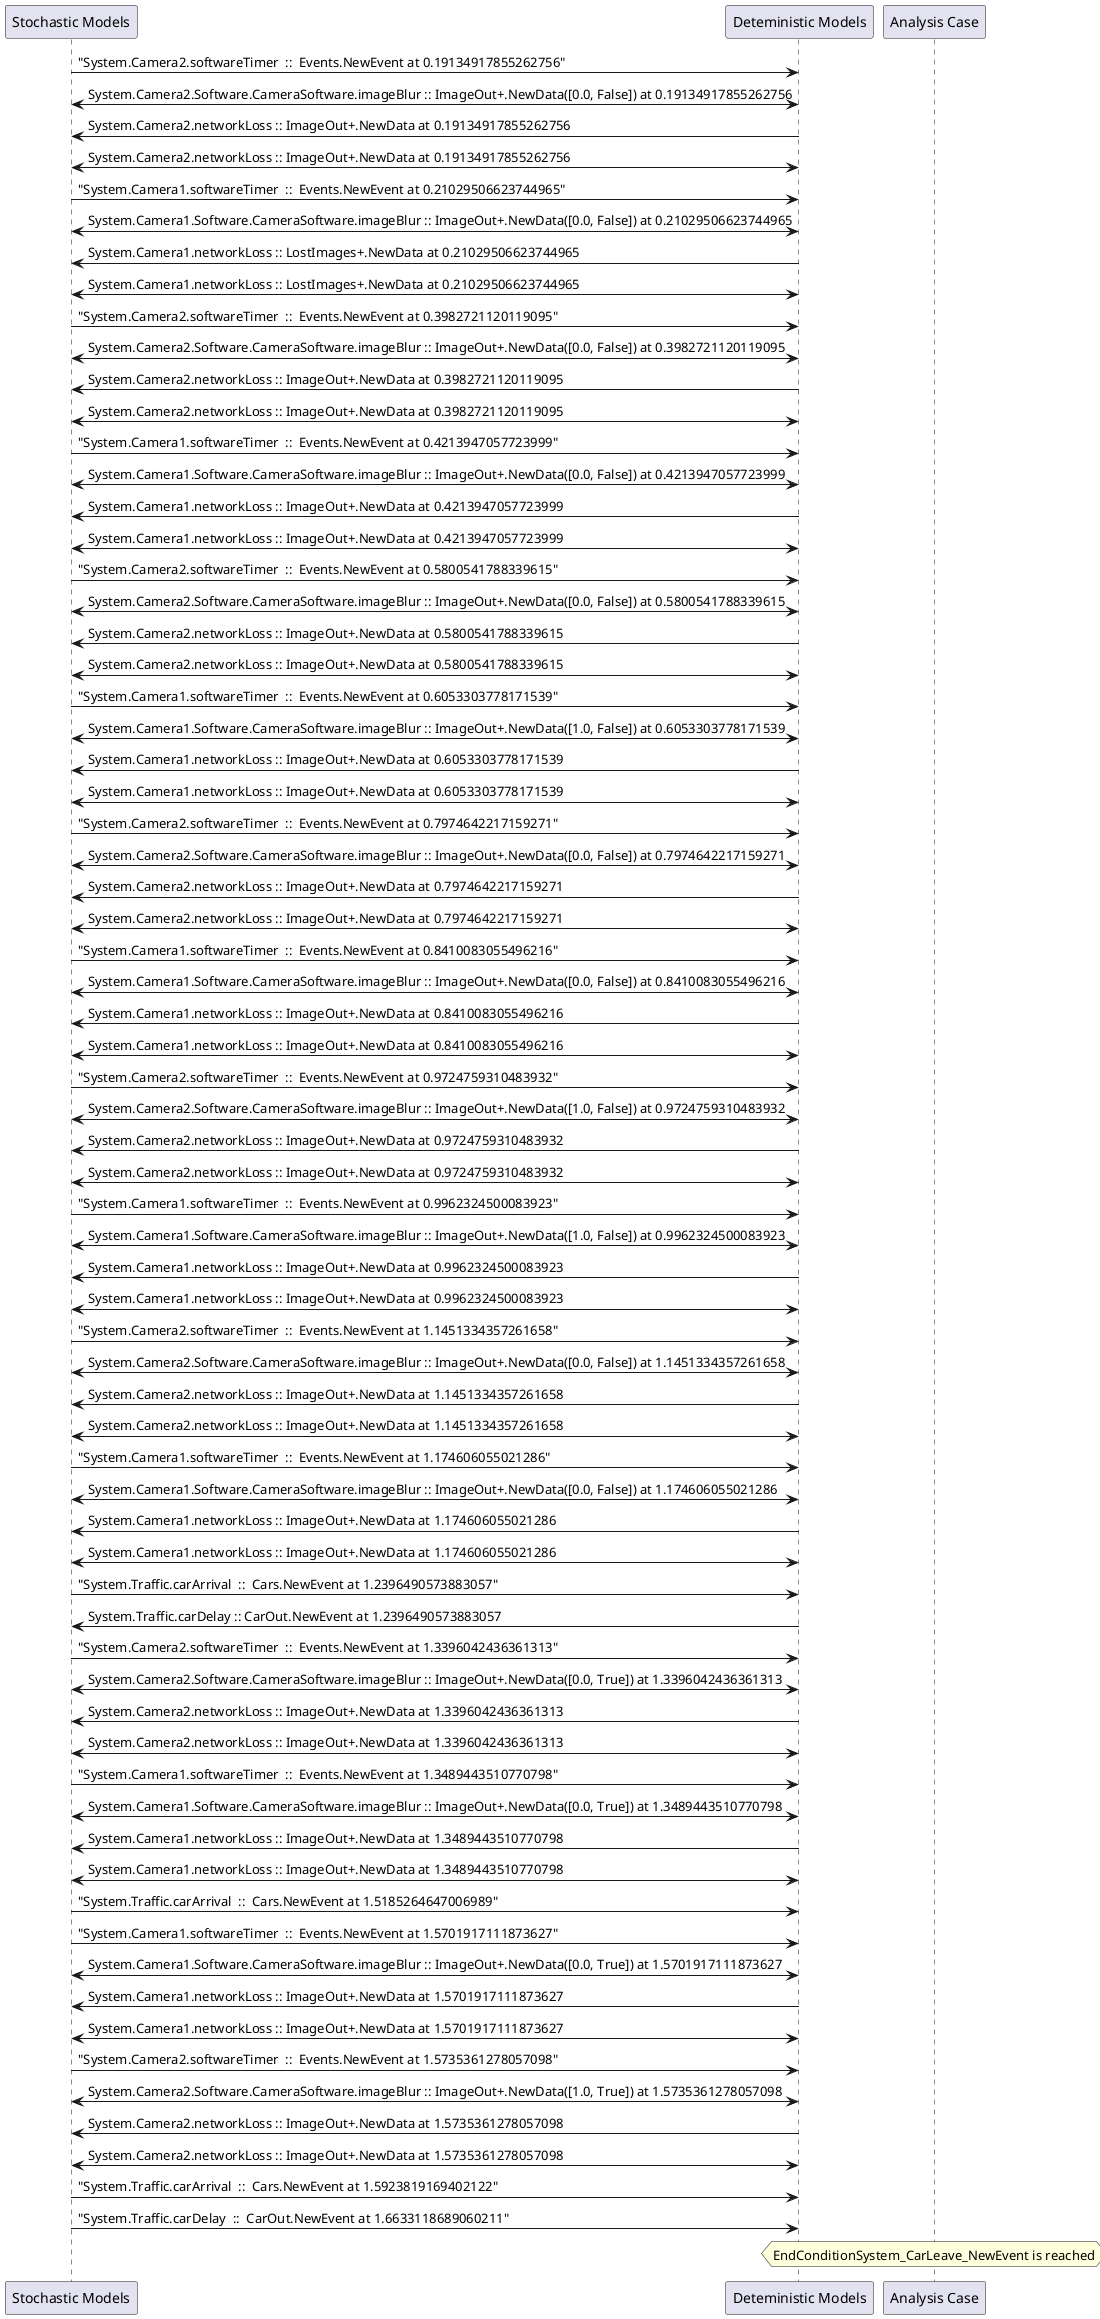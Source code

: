 
	@startuml
	participant "Stochastic Models" as stochmodel
	participant "Deteministic Models" as detmodel
	participant "Analysis Case" as analysis
	{18595_stop} stochmodel -> detmodel : "System.Camera2.softwareTimer  ::  Events.NewEvent at 0.19134917855262756"
detmodel <-> stochmodel : System.Camera2.Software.CameraSoftware.imageBlur :: ImageOut+.NewData([0.0, False]) at 0.19134917855262756
detmodel -> stochmodel : System.Camera2.networkLoss :: ImageOut+.NewData at 0.19134917855262756
detmodel <-> stochmodel : System.Camera2.networkLoss :: ImageOut+.NewData at 0.19134917855262756
{18579_stop} stochmodel -> detmodel : "System.Camera1.softwareTimer  ::  Events.NewEvent at 0.21029506623744965"
detmodel <-> stochmodel : System.Camera1.Software.CameraSoftware.imageBlur :: ImageOut+.NewData([0.0, False]) at 0.21029506623744965
detmodel -> stochmodel : System.Camera1.networkLoss :: LostImages+.NewData at 0.21029506623744965
detmodel <-> stochmodel : System.Camera1.networkLoss :: LostImages+.NewData at 0.21029506623744965
{18596_stop} stochmodel -> detmodel : "System.Camera2.softwareTimer  ::  Events.NewEvent at 0.3982721120119095"
detmodel <-> stochmodel : System.Camera2.Software.CameraSoftware.imageBlur :: ImageOut+.NewData([0.0, False]) at 0.3982721120119095
detmodel -> stochmodel : System.Camera2.networkLoss :: ImageOut+.NewData at 0.3982721120119095
detmodel <-> stochmodel : System.Camera2.networkLoss :: ImageOut+.NewData at 0.3982721120119095
{18580_stop} stochmodel -> detmodel : "System.Camera1.softwareTimer  ::  Events.NewEvent at 0.4213947057723999"
detmodel <-> stochmodel : System.Camera1.Software.CameraSoftware.imageBlur :: ImageOut+.NewData([0.0, False]) at 0.4213947057723999
detmodel -> stochmodel : System.Camera1.networkLoss :: ImageOut+.NewData at 0.4213947057723999
detmodel <-> stochmodel : System.Camera1.networkLoss :: ImageOut+.NewData at 0.4213947057723999
{18597_stop} stochmodel -> detmodel : "System.Camera2.softwareTimer  ::  Events.NewEvent at 0.5800541788339615"
detmodel <-> stochmodel : System.Camera2.Software.CameraSoftware.imageBlur :: ImageOut+.NewData([0.0, False]) at 0.5800541788339615
detmodel -> stochmodel : System.Camera2.networkLoss :: ImageOut+.NewData at 0.5800541788339615
detmodel <-> stochmodel : System.Camera2.networkLoss :: ImageOut+.NewData at 0.5800541788339615
{18581_stop} stochmodel -> detmodel : "System.Camera1.softwareTimer  ::  Events.NewEvent at 0.6053303778171539"
detmodel <-> stochmodel : System.Camera1.Software.CameraSoftware.imageBlur :: ImageOut+.NewData([1.0, False]) at 0.6053303778171539
detmodel -> stochmodel : System.Camera1.networkLoss :: ImageOut+.NewData at 0.6053303778171539
detmodel <-> stochmodel : System.Camera1.networkLoss :: ImageOut+.NewData at 0.6053303778171539
{18598_stop} stochmodel -> detmodel : "System.Camera2.softwareTimer  ::  Events.NewEvent at 0.7974642217159271"
detmodel <-> stochmodel : System.Camera2.Software.CameraSoftware.imageBlur :: ImageOut+.NewData([0.0, False]) at 0.7974642217159271
detmodel -> stochmodel : System.Camera2.networkLoss :: ImageOut+.NewData at 0.7974642217159271
detmodel <-> stochmodel : System.Camera2.networkLoss :: ImageOut+.NewData at 0.7974642217159271
{18582_stop} stochmodel -> detmodel : "System.Camera1.softwareTimer  ::  Events.NewEvent at 0.8410083055496216"
detmodel <-> stochmodel : System.Camera1.Software.CameraSoftware.imageBlur :: ImageOut+.NewData([0.0, False]) at 0.8410083055496216
detmodel -> stochmodel : System.Camera1.networkLoss :: ImageOut+.NewData at 0.8410083055496216
detmodel <-> stochmodel : System.Camera1.networkLoss :: ImageOut+.NewData at 0.8410083055496216
{18599_stop} stochmodel -> detmodel : "System.Camera2.softwareTimer  ::  Events.NewEvent at 0.9724759310483932"
detmodel <-> stochmodel : System.Camera2.Software.CameraSoftware.imageBlur :: ImageOut+.NewData([1.0, False]) at 0.9724759310483932
detmodel -> stochmodel : System.Camera2.networkLoss :: ImageOut+.NewData at 0.9724759310483932
detmodel <-> stochmodel : System.Camera2.networkLoss :: ImageOut+.NewData at 0.9724759310483932
{18583_stop} stochmodel -> detmodel : "System.Camera1.softwareTimer  ::  Events.NewEvent at 0.9962324500083923"
detmodel <-> stochmodel : System.Camera1.Software.CameraSoftware.imageBlur :: ImageOut+.NewData([1.0, False]) at 0.9962324500083923
detmodel -> stochmodel : System.Camera1.networkLoss :: ImageOut+.NewData at 0.9962324500083923
detmodel <-> stochmodel : System.Camera1.networkLoss :: ImageOut+.NewData at 0.9962324500083923
{18600_stop} stochmodel -> detmodel : "System.Camera2.softwareTimer  ::  Events.NewEvent at 1.1451334357261658"
detmodel <-> stochmodel : System.Camera2.Software.CameraSoftware.imageBlur :: ImageOut+.NewData([0.0, False]) at 1.1451334357261658
detmodel -> stochmodel : System.Camera2.networkLoss :: ImageOut+.NewData at 1.1451334357261658
detmodel <-> stochmodel : System.Camera2.networkLoss :: ImageOut+.NewData at 1.1451334357261658
{18584_stop} stochmodel -> detmodel : "System.Camera1.softwareTimer  ::  Events.NewEvent at 1.174606055021286"
detmodel <-> stochmodel : System.Camera1.Software.CameraSoftware.imageBlur :: ImageOut+.NewData([0.0, False]) at 1.174606055021286
detmodel -> stochmodel : System.Camera1.networkLoss :: ImageOut+.NewData at 1.174606055021286
detmodel <-> stochmodel : System.Camera1.networkLoss :: ImageOut+.NewData at 1.174606055021286
{18610_stop} stochmodel -> detmodel : "System.Traffic.carArrival  ::  Cars.NewEvent at 1.2396490573883057"
{18618_start} detmodel -> stochmodel : System.Traffic.carDelay :: CarOut.NewEvent at 1.2396490573883057
{18601_stop} stochmodel -> detmodel : "System.Camera2.softwareTimer  ::  Events.NewEvent at 1.3396042436361313"
detmodel <-> stochmodel : System.Camera2.Software.CameraSoftware.imageBlur :: ImageOut+.NewData([0.0, True]) at 1.3396042436361313
detmodel -> stochmodel : System.Camera2.networkLoss :: ImageOut+.NewData at 1.3396042436361313
detmodel <-> stochmodel : System.Camera2.networkLoss :: ImageOut+.NewData at 1.3396042436361313
{18585_stop} stochmodel -> detmodel : "System.Camera1.softwareTimer  ::  Events.NewEvent at 1.3489443510770798"
detmodel <-> stochmodel : System.Camera1.Software.CameraSoftware.imageBlur :: ImageOut+.NewData([0.0, True]) at 1.3489443510770798
detmodel -> stochmodel : System.Camera1.networkLoss :: ImageOut+.NewData at 1.3489443510770798
detmodel <-> stochmodel : System.Camera1.networkLoss :: ImageOut+.NewData at 1.3489443510770798
{18611_stop} stochmodel -> detmodel : "System.Traffic.carArrival  ::  Cars.NewEvent at 1.5185264647006989"
{18586_stop} stochmodel -> detmodel : "System.Camera1.softwareTimer  ::  Events.NewEvent at 1.5701917111873627"
detmodel <-> stochmodel : System.Camera1.Software.CameraSoftware.imageBlur :: ImageOut+.NewData([0.0, True]) at 1.5701917111873627
detmodel -> stochmodel : System.Camera1.networkLoss :: ImageOut+.NewData at 1.5701917111873627
detmodel <-> stochmodel : System.Camera1.networkLoss :: ImageOut+.NewData at 1.5701917111873627
{18602_stop} stochmodel -> detmodel : "System.Camera2.softwareTimer  ::  Events.NewEvent at 1.5735361278057098"
detmodel <-> stochmodel : System.Camera2.Software.CameraSoftware.imageBlur :: ImageOut+.NewData([1.0, True]) at 1.5735361278057098
detmodel -> stochmodel : System.Camera2.networkLoss :: ImageOut+.NewData at 1.5735361278057098
detmodel <-> stochmodel : System.Camera2.networkLoss :: ImageOut+.NewData at 1.5735361278057098
{18612_stop} stochmodel -> detmodel : "System.Traffic.carArrival  ::  Cars.NewEvent at 1.5923819169402122"
{18618_stop} stochmodel -> detmodel : "System.Traffic.carDelay  ::  CarOut.NewEvent at 1.6633118689060211"
{18618_start} <-> {18618_stop} : delay
hnote over analysis 
EndConditionSystem_CarLeave_NewEvent is reached
endnote
@enduml